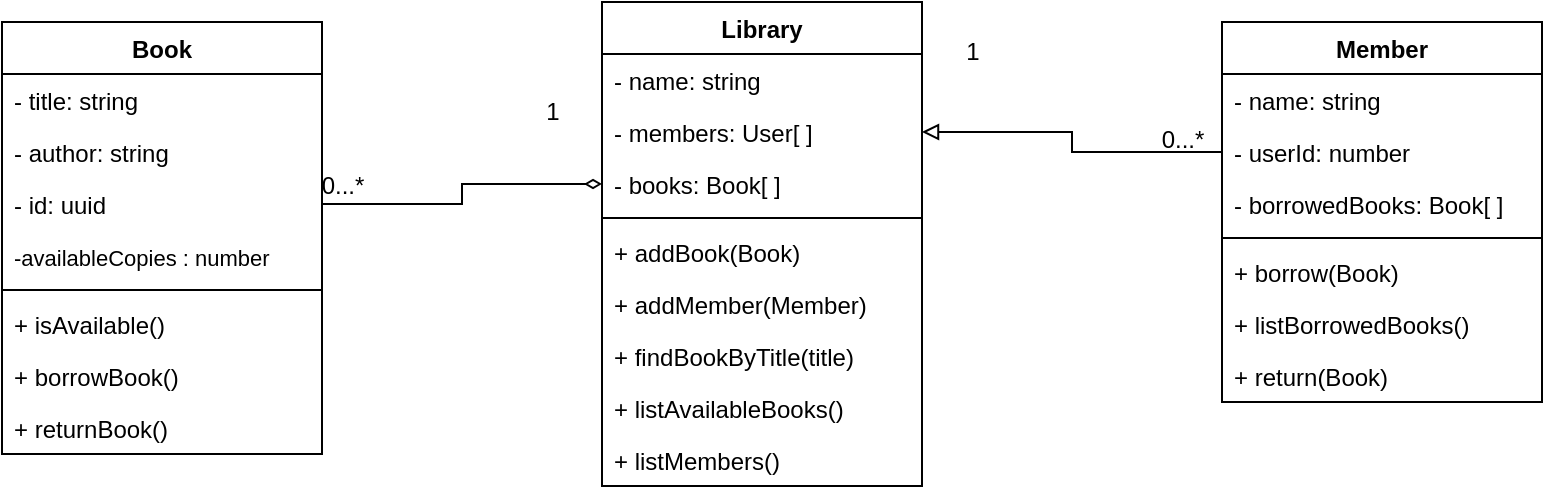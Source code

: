 <mxfile version="24.7.17">
  <diagram name="Page-1" id="6133507b-19e7-1e82-6fc7-422aa6c4b21f">
    <mxGraphModel dx="1252" dy="654" grid="1" gridSize="10" guides="1" tooltips="1" connect="1" arrows="1" fold="1" page="1" pageScale="1" pageWidth="1100" pageHeight="850" background="none" math="0" shadow="0">
      <root>
        <mxCell id="0" />
        <mxCell id="1" parent="0" />
        <mxCell id="ZshNRQw8sJ7kKnzNIg-y-1" value="Book" style="swimlane;fontStyle=1;align=center;verticalAlign=top;childLayout=stackLayout;horizontal=1;startSize=26;horizontalStack=0;resizeParent=1;resizeParentMax=0;resizeLast=0;collapsible=1;marginBottom=0;whiteSpace=wrap;html=1;" vertex="1" parent="1">
          <mxGeometry x="100" y="160" width="160" height="216" as="geometry" />
        </mxCell>
        <mxCell id="ZshNRQw8sJ7kKnzNIg-y-2" value="- title: string" style="text;strokeColor=none;fillColor=none;align=left;verticalAlign=top;spacingLeft=4;spacingRight=4;overflow=hidden;rotatable=0;points=[[0,0.5],[1,0.5]];portConstraint=eastwest;whiteSpace=wrap;html=1;" vertex="1" parent="ZshNRQw8sJ7kKnzNIg-y-1">
          <mxGeometry y="26" width="160" height="26" as="geometry" />
        </mxCell>
        <mxCell id="ZshNRQw8sJ7kKnzNIg-y-7" value="- author: string" style="text;strokeColor=none;fillColor=none;align=left;verticalAlign=top;spacingLeft=4;spacingRight=4;overflow=hidden;rotatable=0;points=[[0,0.5],[1,0.5]];portConstraint=eastwest;whiteSpace=wrap;html=1;" vertex="1" parent="ZshNRQw8sJ7kKnzNIg-y-1">
          <mxGeometry y="52" width="160" height="26" as="geometry" />
        </mxCell>
        <mxCell id="ZshNRQw8sJ7kKnzNIg-y-6" value="- id: uuid" style="text;strokeColor=none;fillColor=none;align=left;verticalAlign=top;spacingLeft=4;spacingRight=4;overflow=hidden;rotatable=0;points=[[0,0.5],[1,0.5]];portConstraint=eastwest;whiteSpace=wrap;html=1;" vertex="1" parent="ZshNRQw8sJ7kKnzNIg-y-1">
          <mxGeometry y="78" width="160" height="26" as="geometry" />
        </mxCell>
        <mxCell id="ZshNRQw8sJ7kKnzNIg-y-5" value="&lt;font style=&quot;font-size: 11px;&quot;&gt;-&lt;span style=&quot;background-color: rgb(255, 255, 255);&quot;&gt;availableCopies&lt;/span&gt;&amp;nbsp;&lt;span style=&quot;background-color: initial;&quot;&gt;: number&lt;/span&gt;&lt;/font&gt;" style="text;strokeColor=none;fillColor=none;align=left;verticalAlign=top;spacingLeft=4;spacingRight=4;overflow=hidden;rotatable=0;points=[[0,0.5],[1,0.5]];portConstraint=eastwest;whiteSpace=wrap;html=1;" vertex="1" parent="ZshNRQw8sJ7kKnzNIg-y-1">
          <mxGeometry y="104" width="160" height="26" as="geometry" />
        </mxCell>
        <mxCell id="ZshNRQw8sJ7kKnzNIg-y-3" value="" style="line;strokeWidth=1;fillColor=none;align=left;verticalAlign=middle;spacingTop=-1;spacingLeft=3;spacingRight=3;rotatable=0;labelPosition=right;points=[];portConstraint=eastwest;strokeColor=inherit;" vertex="1" parent="ZshNRQw8sJ7kKnzNIg-y-1">
          <mxGeometry y="130" width="160" height="8" as="geometry" />
        </mxCell>
        <mxCell id="ZshNRQw8sJ7kKnzNIg-y-4" value="+ isAvailable()" style="text;strokeColor=none;fillColor=none;align=left;verticalAlign=top;spacingLeft=4;spacingRight=4;overflow=hidden;rotatable=0;points=[[0,0.5],[1,0.5]];portConstraint=eastwest;whiteSpace=wrap;html=1;" vertex="1" parent="ZshNRQw8sJ7kKnzNIg-y-1">
          <mxGeometry y="138" width="160" height="26" as="geometry" />
        </mxCell>
        <mxCell id="ZshNRQw8sJ7kKnzNIg-y-30" value="+ borrowBook()" style="text;strokeColor=none;fillColor=none;align=left;verticalAlign=top;spacingLeft=4;spacingRight=4;overflow=hidden;rotatable=0;points=[[0,0.5],[1,0.5]];portConstraint=eastwest;whiteSpace=wrap;html=1;" vertex="1" parent="ZshNRQw8sJ7kKnzNIg-y-1">
          <mxGeometry y="164" width="160" height="26" as="geometry" />
        </mxCell>
        <mxCell id="ZshNRQw8sJ7kKnzNIg-y-8" value="+ returnBook()" style="text;strokeColor=none;fillColor=none;align=left;verticalAlign=top;spacingLeft=4;spacingRight=4;overflow=hidden;rotatable=0;points=[[0,0.5],[1,0.5]];portConstraint=eastwest;whiteSpace=wrap;html=1;" vertex="1" parent="ZshNRQw8sJ7kKnzNIg-y-1">
          <mxGeometry y="190" width="160" height="26" as="geometry" />
        </mxCell>
        <mxCell id="ZshNRQw8sJ7kKnzNIg-y-9" value="Member" style="swimlane;fontStyle=1;align=center;verticalAlign=top;childLayout=stackLayout;horizontal=1;startSize=26;horizontalStack=0;resizeParent=1;resizeParentMax=0;resizeLast=0;collapsible=1;marginBottom=0;whiteSpace=wrap;html=1;" vertex="1" parent="1">
          <mxGeometry x="710" y="160" width="160" height="190" as="geometry" />
        </mxCell>
        <mxCell id="ZshNRQw8sJ7kKnzNIg-y-10" value="- name: string" style="text;strokeColor=none;fillColor=none;align=left;verticalAlign=top;spacingLeft=4;spacingRight=4;overflow=hidden;rotatable=0;points=[[0,0.5],[1,0.5]];portConstraint=eastwest;whiteSpace=wrap;html=1;" vertex="1" parent="ZshNRQw8sJ7kKnzNIg-y-9">
          <mxGeometry y="26" width="160" height="26" as="geometry" />
        </mxCell>
        <mxCell id="ZshNRQw8sJ7kKnzNIg-y-14" value="- userId: number" style="text;strokeColor=none;fillColor=none;align=left;verticalAlign=top;spacingLeft=4;spacingRight=4;overflow=hidden;rotatable=0;points=[[0,0.5],[1,0.5]];portConstraint=eastwest;whiteSpace=wrap;html=1;" vertex="1" parent="ZshNRQw8sJ7kKnzNIg-y-9">
          <mxGeometry y="52" width="160" height="26" as="geometry" />
        </mxCell>
        <mxCell id="ZshNRQw8sJ7kKnzNIg-y-13" value="- borrowedBooks: Book[ ]" style="text;strokeColor=none;fillColor=none;align=left;verticalAlign=top;spacingLeft=4;spacingRight=4;overflow=hidden;rotatable=0;points=[[0,0.5],[1,0.5]];portConstraint=eastwest;whiteSpace=wrap;html=1;" vertex="1" parent="ZshNRQw8sJ7kKnzNIg-y-9">
          <mxGeometry y="78" width="160" height="26" as="geometry" />
        </mxCell>
        <mxCell id="ZshNRQw8sJ7kKnzNIg-y-11" value="" style="line;strokeWidth=1;fillColor=none;align=left;verticalAlign=middle;spacingTop=-1;spacingLeft=3;spacingRight=3;rotatable=0;labelPosition=right;points=[];portConstraint=eastwest;strokeColor=inherit;" vertex="1" parent="ZshNRQw8sJ7kKnzNIg-y-9">
          <mxGeometry y="104" width="160" height="8" as="geometry" />
        </mxCell>
        <mxCell id="ZshNRQw8sJ7kKnzNIg-y-12" value="+ borrow(Book)" style="text;strokeColor=none;fillColor=none;align=left;verticalAlign=top;spacingLeft=4;spacingRight=4;overflow=hidden;rotatable=0;points=[[0,0.5],[1,0.5]];portConstraint=eastwest;whiteSpace=wrap;html=1;" vertex="1" parent="ZshNRQw8sJ7kKnzNIg-y-9">
          <mxGeometry y="112" width="160" height="26" as="geometry" />
        </mxCell>
        <mxCell id="ZshNRQw8sJ7kKnzNIg-y-31" value="+ listBorrowedBooks()" style="text;strokeColor=none;fillColor=none;align=left;verticalAlign=top;spacingLeft=4;spacingRight=4;overflow=hidden;rotatable=0;points=[[0,0.5],[1,0.5]];portConstraint=eastwest;whiteSpace=wrap;html=1;" vertex="1" parent="ZshNRQw8sJ7kKnzNIg-y-9">
          <mxGeometry y="138" width="160" height="26" as="geometry" />
        </mxCell>
        <mxCell id="ZshNRQw8sJ7kKnzNIg-y-15" value="+ return(Book)" style="text;strokeColor=none;fillColor=none;align=left;verticalAlign=top;spacingLeft=4;spacingRight=4;overflow=hidden;rotatable=0;points=[[0,0.5],[1,0.5]];portConstraint=eastwest;whiteSpace=wrap;html=1;" vertex="1" parent="ZshNRQw8sJ7kKnzNIg-y-9">
          <mxGeometry y="164" width="160" height="26" as="geometry" />
        </mxCell>
        <mxCell id="ZshNRQw8sJ7kKnzNIg-y-16" value="Library" style="swimlane;fontStyle=1;align=center;verticalAlign=top;childLayout=stackLayout;horizontal=1;startSize=26;horizontalStack=0;resizeParent=1;resizeParentMax=0;resizeLast=0;collapsible=1;marginBottom=0;whiteSpace=wrap;html=1;" vertex="1" parent="1">
          <mxGeometry x="400" y="150" width="160" height="242" as="geometry" />
        </mxCell>
        <mxCell id="ZshNRQw8sJ7kKnzNIg-y-32" value="- name: string" style="text;strokeColor=none;fillColor=none;align=left;verticalAlign=top;spacingLeft=4;spacingRight=4;overflow=hidden;rotatable=0;points=[[0,0.5],[1,0.5]];portConstraint=eastwest;whiteSpace=wrap;html=1;" vertex="1" parent="ZshNRQw8sJ7kKnzNIg-y-16">
          <mxGeometry y="26" width="160" height="26" as="geometry" />
        </mxCell>
        <mxCell id="ZshNRQw8sJ7kKnzNIg-y-18" value="- members: User[ ]" style="text;strokeColor=none;fillColor=none;align=left;verticalAlign=top;spacingLeft=4;spacingRight=4;overflow=hidden;rotatable=0;points=[[0,0.5],[1,0.5]];portConstraint=eastwest;whiteSpace=wrap;html=1;" vertex="1" parent="ZshNRQw8sJ7kKnzNIg-y-16">
          <mxGeometry y="52" width="160" height="26" as="geometry" />
        </mxCell>
        <mxCell id="ZshNRQw8sJ7kKnzNIg-y-19" value="- books: Book[ ]" style="text;strokeColor=none;fillColor=none;align=left;verticalAlign=top;spacingLeft=4;spacingRight=4;overflow=hidden;rotatable=0;points=[[0,0.5],[1,0.5]];portConstraint=eastwest;whiteSpace=wrap;html=1;" vertex="1" parent="ZshNRQw8sJ7kKnzNIg-y-16">
          <mxGeometry y="78" width="160" height="26" as="geometry" />
        </mxCell>
        <mxCell id="ZshNRQw8sJ7kKnzNIg-y-20" value="" style="line;strokeWidth=1;fillColor=none;align=left;verticalAlign=middle;spacingTop=-1;spacingLeft=3;spacingRight=3;rotatable=0;labelPosition=right;points=[];portConstraint=eastwest;strokeColor=inherit;" vertex="1" parent="ZshNRQw8sJ7kKnzNIg-y-16">
          <mxGeometry y="104" width="160" height="8" as="geometry" />
        </mxCell>
        <mxCell id="ZshNRQw8sJ7kKnzNIg-y-21" value="+ addBook(Book)" style="text;strokeColor=none;fillColor=none;align=left;verticalAlign=top;spacingLeft=4;spacingRight=4;overflow=hidden;rotatable=0;points=[[0,0.5],[1,0.5]];portConstraint=eastwest;whiteSpace=wrap;html=1;" vertex="1" parent="ZshNRQw8sJ7kKnzNIg-y-16">
          <mxGeometry y="112" width="160" height="26" as="geometry" />
        </mxCell>
        <mxCell id="ZshNRQw8sJ7kKnzNIg-y-22" value="+ addMember(Member)" style="text;strokeColor=none;fillColor=none;align=left;verticalAlign=top;spacingLeft=4;spacingRight=4;overflow=hidden;rotatable=0;points=[[0,0.5],[1,0.5]];portConstraint=eastwest;whiteSpace=wrap;html=1;" vertex="1" parent="ZshNRQw8sJ7kKnzNIg-y-16">
          <mxGeometry y="138" width="160" height="26" as="geometry" />
        </mxCell>
        <mxCell id="ZshNRQw8sJ7kKnzNIg-y-35" value="+ findBookByTitle(title)" style="text;strokeColor=none;fillColor=none;align=left;verticalAlign=top;spacingLeft=4;spacingRight=4;overflow=hidden;rotatable=0;points=[[0,0.5],[1,0.5]];portConstraint=eastwest;whiteSpace=wrap;html=1;" vertex="1" parent="ZshNRQw8sJ7kKnzNIg-y-16">
          <mxGeometry y="164" width="160" height="26" as="geometry" />
        </mxCell>
        <mxCell id="ZshNRQw8sJ7kKnzNIg-y-34" value="+ listAvailableBooks()" style="text;strokeColor=none;fillColor=none;align=left;verticalAlign=top;spacingLeft=4;spacingRight=4;overflow=hidden;rotatable=0;points=[[0,0.5],[1,0.5]];portConstraint=eastwest;whiteSpace=wrap;html=1;" vertex="1" parent="ZshNRQw8sJ7kKnzNIg-y-16">
          <mxGeometry y="190" width="160" height="26" as="geometry" />
        </mxCell>
        <mxCell id="ZshNRQw8sJ7kKnzNIg-y-33" value="+ listMembers()" style="text;strokeColor=none;fillColor=none;align=left;verticalAlign=top;spacingLeft=4;spacingRight=4;overflow=hidden;rotatable=0;points=[[0,0.5],[1,0.5]];portConstraint=eastwest;whiteSpace=wrap;html=1;" vertex="1" parent="ZshNRQw8sJ7kKnzNIg-y-16">
          <mxGeometry y="216" width="160" height="26" as="geometry" />
        </mxCell>
        <mxCell id="ZshNRQw8sJ7kKnzNIg-y-23" style="edgeStyle=orthogonalEdgeStyle;rounded=0;orthogonalLoop=1;jettySize=auto;html=1;exitX=1;exitY=0.5;exitDx=0;exitDy=0;entryX=0;entryY=0.5;entryDx=0;entryDy=0;endArrow=diamondThin;endFill=0;" edge="1" parent="1" source="ZshNRQw8sJ7kKnzNIg-y-6" target="ZshNRQw8sJ7kKnzNIg-y-19">
          <mxGeometry relative="1" as="geometry" />
        </mxCell>
        <mxCell id="ZshNRQw8sJ7kKnzNIg-y-24" style="edgeStyle=orthogonalEdgeStyle;rounded=0;orthogonalLoop=1;jettySize=auto;html=1;exitX=0;exitY=0.5;exitDx=0;exitDy=0;entryX=1;entryY=0.5;entryDx=0;entryDy=0;endArrow=block;endFill=0;" edge="1" parent="1" source="ZshNRQw8sJ7kKnzNIg-y-14" target="ZshNRQw8sJ7kKnzNIg-y-18">
          <mxGeometry relative="1" as="geometry" />
        </mxCell>
        <mxCell id="ZshNRQw8sJ7kKnzNIg-y-25" value="0...*" style="text;html=1;align=center;verticalAlign=middle;resizable=0;points=[];autosize=1;strokeColor=none;fillColor=none;" vertex="1" parent="1">
          <mxGeometry x="670" y="204" width="40" height="30" as="geometry" />
        </mxCell>
        <mxCell id="ZshNRQw8sJ7kKnzNIg-y-26" value="1" style="text;html=1;align=center;verticalAlign=middle;resizable=0;points=[];autosize=1;strokeColor=none;fillColor=none;" vertex="1" parent="1">
          <mxGeometry x="570" y="160" width="30" height="30" as="geometry" />
        </mxCell>
        <mxCell id="ZshNRQw8sJ7kKnzNIg-y-28" value="1" style="text;html=1;align=center;verticalAlign=middle;resizable=0;points=[];autosize=1;strokeColor=none;fillColor=none;" vertex="1" parent="1">
          <mxGeometry x="360" y="190" width="30" height="30" as="geometry" />
        </mxCell>
        <mxCell id="ZshNRQw8sJ7kKnzNIg-y-29" value="0...*" style="text;html=1;align=center;verticalAlign=middle;resizable=0;points=[];autosize=1;strokeColor=none;fillColor=none;" vertex="1" parent="1">
          <mxGeometry x="250" y="227" width="40" height="30" as="geometry" />
        </mxCell>
      </root>
    </mxGraphModel>
  </diagram>
</mxfile>
